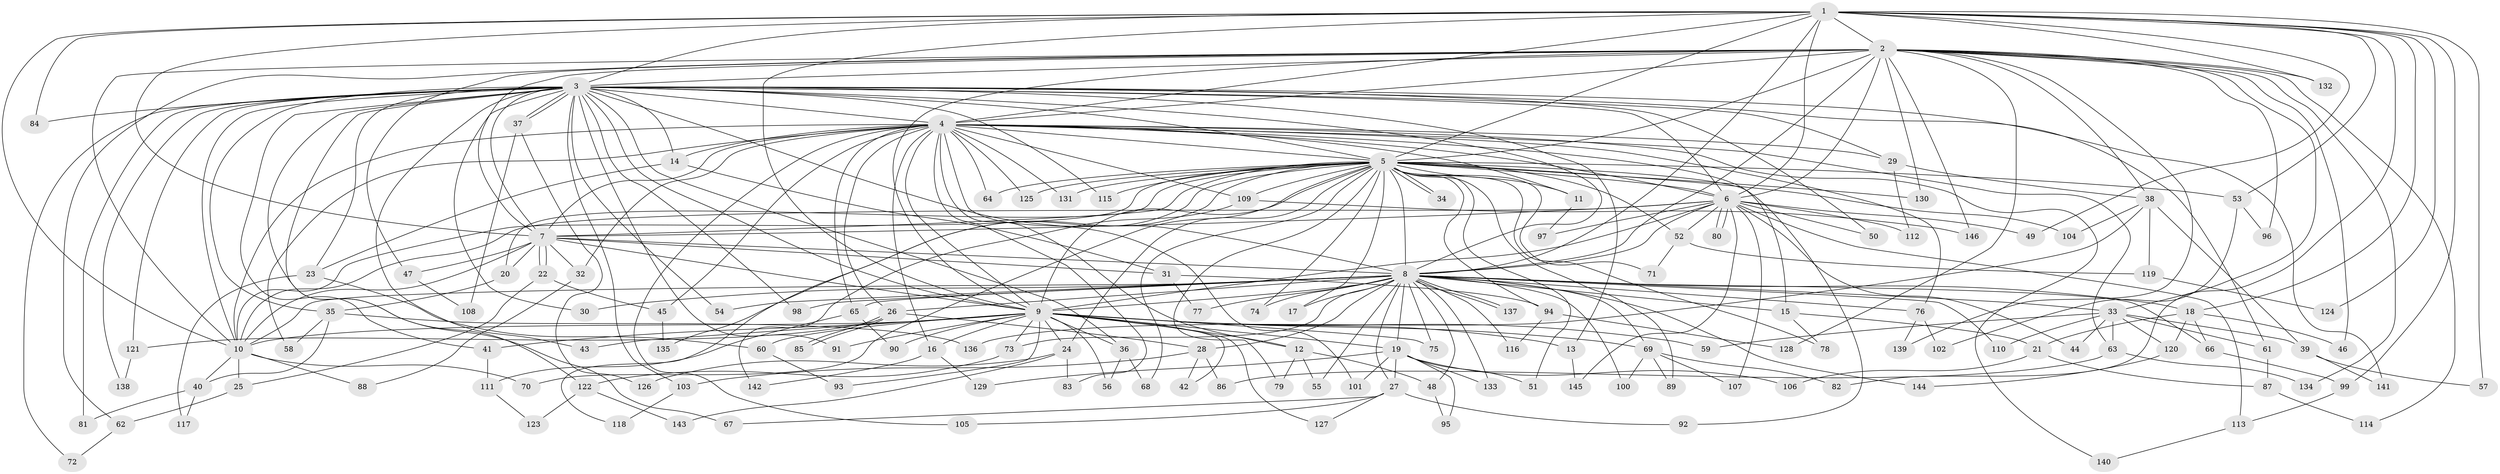 // coarse degree distribution, {16: 0.011363636363636364, 3: 0.2159090909090909, 29: 0.011363636363636364, 5: 0.056818181818181816, 2: 0.32954545454545453, 17: 0.011363636363636364, 4: 0.19318181818181818, 32: 0.011363636363636364, 6: 0.045454545454545456, 1: 0.03409090909090909, 14: 0.011363636363636364, 22: 0.011363636363636364, 8: 0.022727272727272728, 30: 0.011363636363636364, 25: 0.011363636363636364, 20: 0.011363636363636364}
// Generated by graph-tools (version 1.1) at 2025/36/03/04/25 23:36:25]
// undirected, 146 vertices, 317 edges
graph export_dot {
  node [color=gray90,style=filled];
  1;
  2;
  3;
  4;
  5;
  6;
  7;
  8;
  9;
  10;
  11;
  12;
  13;
  14;
  15;
  16;
  17;
  18;
  19;
  20;
  21;
  22;
  23;
  24;
  25;
  26;
  27;
  28;
  29;
  30;
  31;
  32;
  33;
  34;
  35;
  36;
  37;
  38;
  39;
  40;
  41;
  42;
  43;
  44;
  45;
  46;
  47;
  48;
  49;
  50;
  51;
  52;
  53;
  54;
  55;
  56;
  57;
  58;
  59;
  60;
  61;
  62;
  63;
  64;
  65;
  66;
  67;
  68;
  69;
  70;
  71;
  72;
  73;
  74;
  75;
  76;
  77;
  78;
  79;
  80;
  81;
  82;
  83;
  84;
  85;
  86;
  87;
  88;
  89;
  90;
  91;
  92;
  93;
  94;
  95;
  96;
  97;
  98;
  99;
  100;
  101;
  102;
  103;
  104;
  105;
  106;
  107;
  108;
  109;
  110;
  111;
  112;
  113;
  114;
  115;
  116;
  117;
  118;
  119;
  120;
  121;
  122;
  123;
  124;
  125;
  126;
  127;
  128;
  129;
  130;
  131;
  132;
  133;
  134;
  135;
  136;
  137;
  138;
  139;
  140;
  141;
  142;
  143;
  144;
  145;
  146;
  1 -- 2;
  1 -- 3;
  1 -- 4;
  1 -- 5;
  1 -- 6;
  1 -- 7;
  1 -- 8;
  1 -- 9;
  1 -- 10;
  1 -- 18;
  1 -- 49;
  1 -- 53;
  1 -- 57;
  1 -- 82;
  1 -- 84;
  1 -- 99;
  1 -- 124;
  1 -- 132;
  2 -- 3;
  2 -- 4;
  2 -- 5;
  2 -- 6;
  2 -- 7;
  2 -- 8;
  2 -- 9;
  2 -- 10;
  2 -- 33;
  2 -- 38;
  2 -- 46;
  2 -- 47;
  2 -- 62;
  2 -- 96;
  2 -- 114;
  2 -- 128;
  2 -- 130;
  2 -- 132;
  2 -- 134;
  2 -- 139;
  2 -- 146;
  3 -- 4;
  3 -- 5;
  3 -- 6;
  3 -- 7;
  3 -- 8;
  3 -- 9;
  3 -- 10;
  3 -- 13;
  3 -- 14;
  3 -- 23;
  3 -- 29;
  3 -- 30;
  3 -- 35;
  3 -- 36;
  3 -- 37;
  3 -- 37;
  3 -- 41;
  3 -- 43;
  3 -- 50;
  3 -- 54;
  3 -- 61;
  3 -- 67;
  3 -- 72;
  3 -- 81;
  3 -- 84;
  3 -- 91;
  3 -- 98;
  3 -- 101;
  3 -- 103;
  3 -- 115;
  3 -- 121;
  3 -- 122;
  3 -- 138;
  3 -- 141;
  4 -- 5;
  4 -- 6;
  4 -- 7;
  4 -- 8;
  4 -- 9;
  4 -- 10;
  4 -- 11;
  4 -- 12;
  4 -- 14;
  4 -- 15;
  4 -- 16;
  4 -- 26;
  4 -- 29;
  4 -- 32;
  4 -- 45;
  4 -- 58;
  4 -- 63;
  4 -- 64;
  4 -- 65;
  4 -- 76;
  4 -- 83;
  4 -- 105;
  4 -- 109;
  4 -- 125;
  4 -- 131;
  4 -- 140;
  5 -- 6;
  5 -- 7;
  5 -- 8;
  5 -- 9;
  5 -- 10;
  5 -- 11;
  5 -- 17;
  5 -- 20;
  5 -- 24;
  5 -- 34;
  5 -- 34;
  5 -- 51;
  5 -- 52;
  5 -- 53;
  5 -- 64;
  5 -- 68;
  5 -- 70;
  5 -- 71;
  5 -- 74;
  5 -- 78;
  5 -- 79;
  5 -- 89;
  5 -- 92;
  5 -- 94;
  5 -- 104;
  5 -- 109;
  5 -- 115;
  5 -- 118;
  5 -- 125;
  5 -- 130;
  5 -- 131;
  5 -- 135;
  6 -- 7;
  6 -- 8;
  6 -- 9;
  6 -- 10;
  6 -- 44;
  6 -- 49;
  6 -- 50;
  6 -- 52;
  6 -- 80;
  6 -- 80;
  6 -- 97;
  6 -- 107;
  6 -- 112;
  6 -- 113;
  6 -- 145;
  7 -- 8;
  7 -- 9;
  7 -- 10;
  7 -- 20;
  7 -- 22;
  7 -- 22;
  7 -- 31;
  7 -- 32;
  7 -- 47;
  8 -- 9;
  8 -- 10;
  8 -- 15;
  8 -- 17;
  8 -- 18;
  8 -- 19;
  8 -- 26;
  8 -- 27;
  8 -- 28;
  8 -- 30;
  8 -- 33;
  8 -- 48;
  8 -- 54;
  8 -- 55;
  8 -- 65;
  8 -- 66;
  8 -- 69;
  8 -- 73;
  8 -- 74;
  8 -- 75;
  8 -- 76;
  8 -- 77;
  8 -- 98;
  8 -- 100;
  8 -- 110;
  8 -- 116;
  8 -- 133;
  8 -- 137;
  8 -- 137;
  8 -- 144;
  9 -- 10;
  9 -- 12;
  9 -- 13;
  9 -- 16;
  9 -- 19;
  9 -- 24;
  9 -- 36;
  9 -- 41;
  9 -- 42;
  9 -- 43;
  9 -- 56;
  9 -- 59;
  9 -- 60;
  9 -- 69;
  9 -- 73;
  9 -- 75;
  9 -- 90;
  9 -- 91;
  9 -- 93;
  9 -- 127;
  10 -- 25;
  10 -- 40;
  10 -- 70;
  10 -- 88;
  11 -- 97;
  12 -- 48;
  12 -- 55;
  12 -- 79;
  13 -- 145;
  14 -- 23;
  14 -- 31;
  15 -- 21;
  15 -- 78;
  16 -- 129;
  16 -- 142;
  18 -- 21;
  18 -- 46;
  18 -- 66;
  18 -- 120;
  19 -- 27;
  19 -- 51;
  19 -- 95;
  19 -- 101;
  19 -- 106;
  19 -- 129;
  19 -- 133;
  20 -- 35;
  21 -- 87;
  21 -- 106;
  22 -- 25;
  22 -- 45;
  23 -- 60;
  23 -- 117;
  24 -- 83;
  24 -- 126;
  24 -- 143;
  25 -- 62;
  26 -- 28;
  26 -- 85;
  26 -- 85;
  26 -- 121;
  27 -- 67;
  27 -- 92;
  27 -- 105;
  27 -- 127;
  28 -- 42;
  28 -- 86;
  28 -- 103;
  29 -- 38;
  29 -- 112;
  31 -- 77;
  31 -- 94;
  32 -- 88;
  33 -- 39;
  33 -- 44;
  33 -- 59;
  33 -- 61;
  33 -- 63;
  33 -- 110;
  33 -- 120;
  35 -- 40;
  35 -- 58;
  35 -- 136;
  36 -- 56;
  36 -- 68;
  37 -- 108;
  37 -- 126;
  38 -- 39;
  38 -- 104;
  38 -- 119;
  38 -- 136;
  39 -- 57;
  39 -- 141;
  40 -- 81;
  40 -- 117;
  41 -- 111;
  45 -- 135;
  47 -- 108;
  48 -- 95;
  52 -- 71;
  52 -- 119;
  53 -- 96;
  53 -- 102;
  60 -- 93;
  61 -- 87;
  62 -- 72;
  63 -- 86;
  63 -- 134;
  65 -- 90;
  65 -- 111;
  66 -- 99;
  69 -- 82;
  69 -- 89;
  69 -- 100;
  69 -- 107;
  73 -- 122;
  76 -- 102;
  76 -- 139;
  87 -- 114;
  94 -- 116;
  94 -- 128;
  99 -- 113;
  103 -- 118;
  109 -- 142;
  109 -- 146;
  111 -- 123;
  113 -- 140;
  119 -- 124;
  120 -- 144;
  121 -- 138;
  122 -- 123;
  122 -- 143;
}
